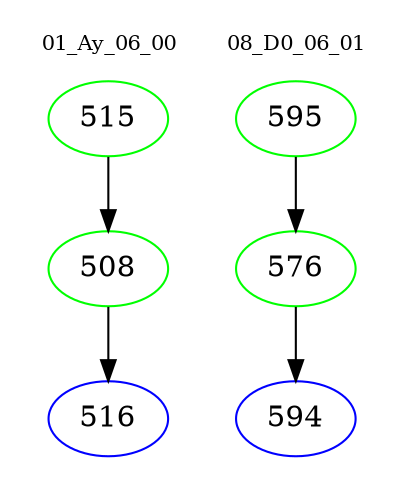 digraph{
subgraph cluster_0 {
color = white
label = "01_Ay_06_00";
fontsize=10;
T0_515 [label="515", color="green"]
T0_515 -> T0_508 [color="black"]
T0_508 [label="508", color="green"]
T0_508 -> T0_516 [color="black"]
T0_516 [label="516", color="blue"]
}
subgraph cluster_1 {
color = white
label = "08_D0_06_01";
fontsize=10;
T1_595 [label="595", color="green"]
T1_595 -> T1_576 [color="black"]
T1_576 [label="576", color="green"]
T1_576 -> T1_594 [color="black"]
T1_594 [label="594", color="blue"]
}
}
